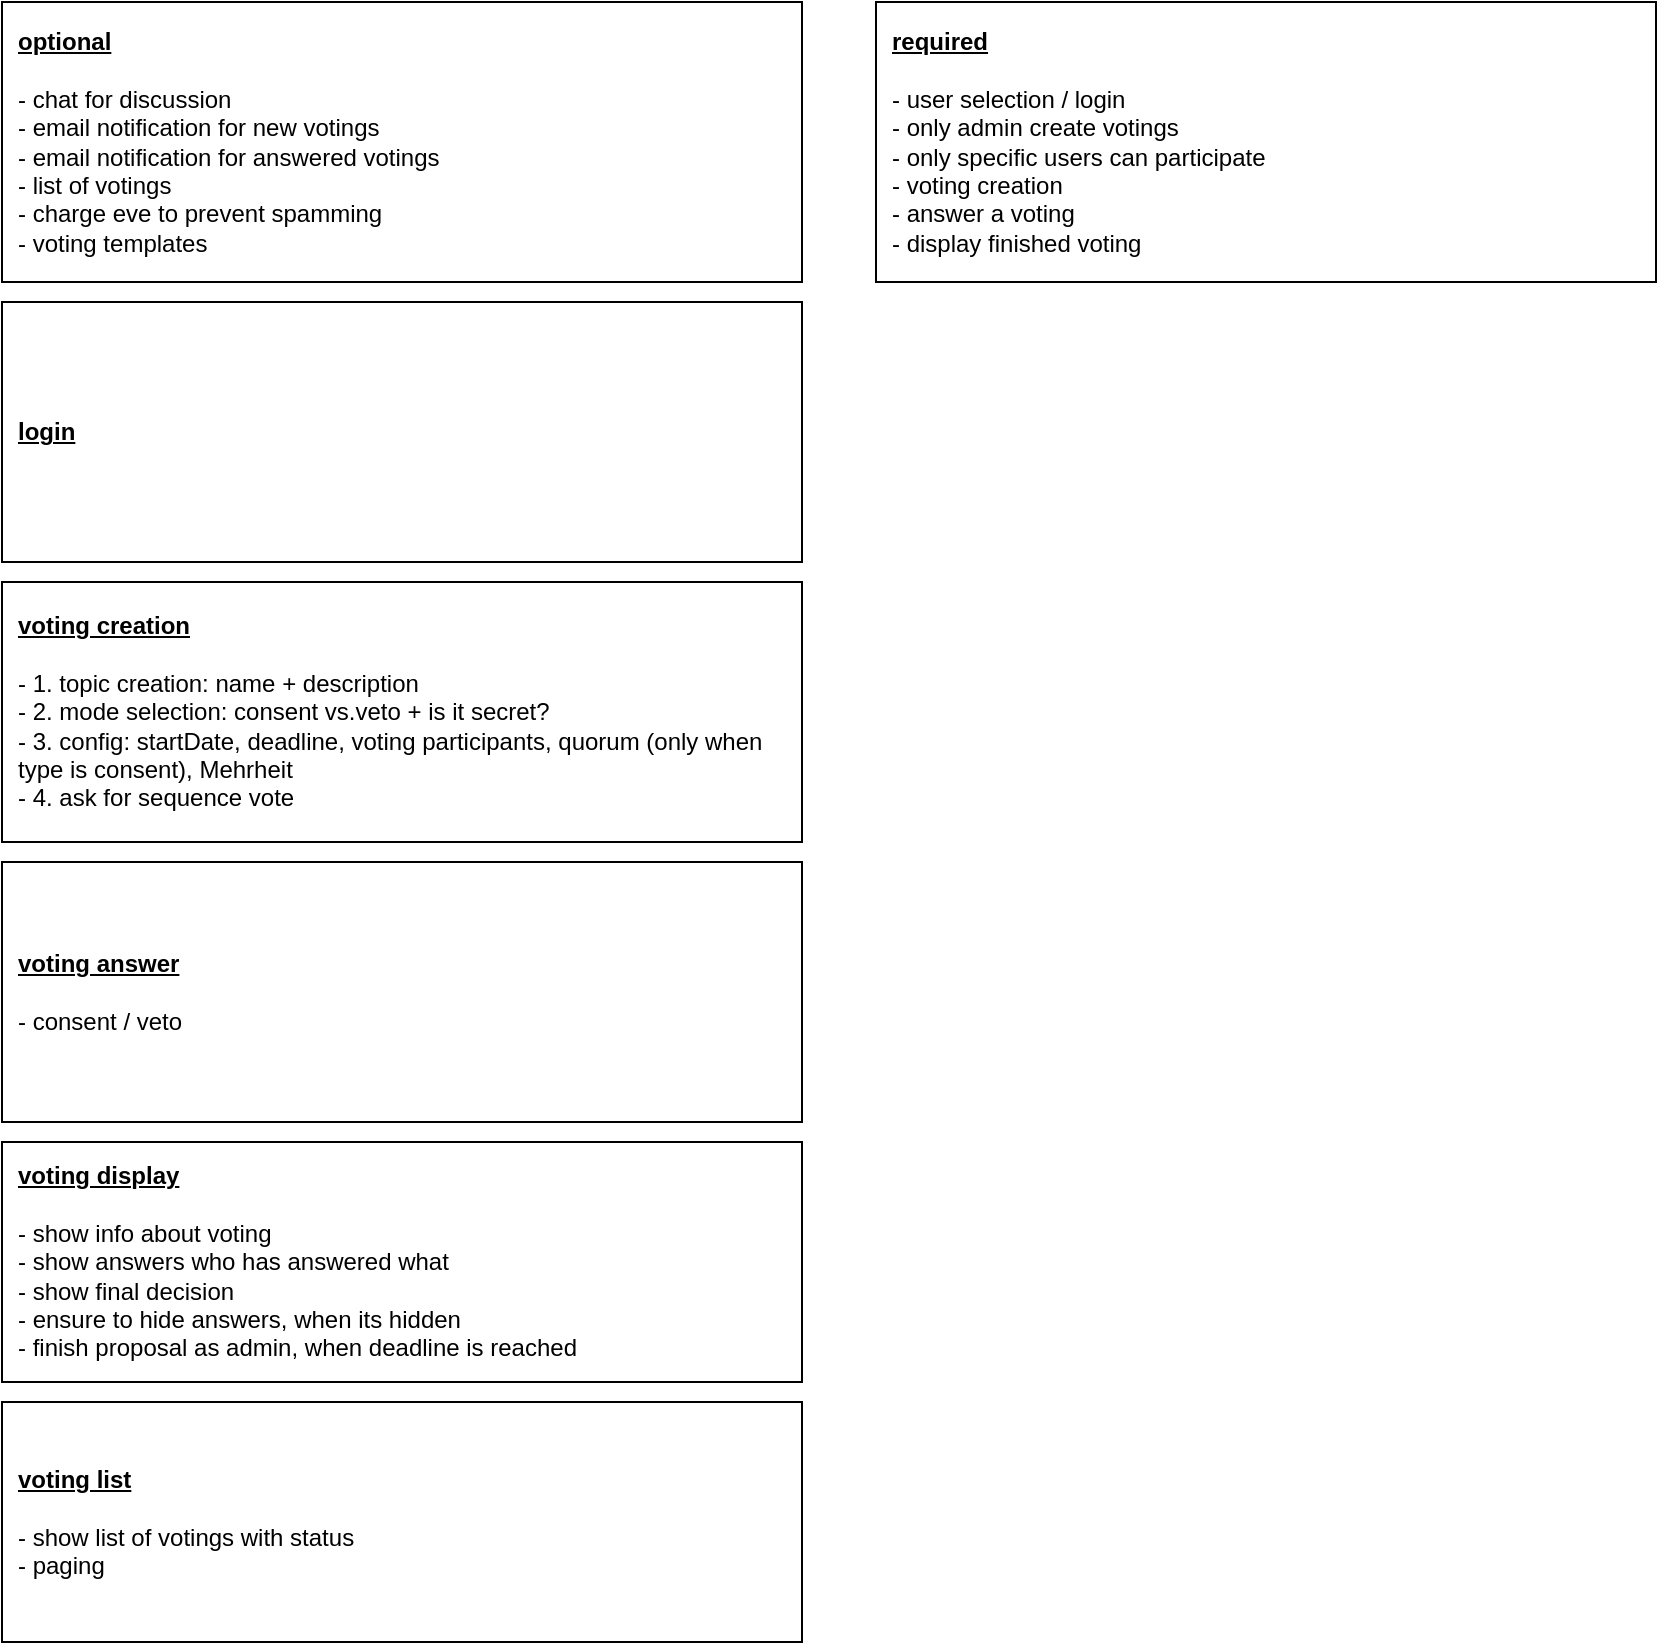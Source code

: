 <mxfile version="13.3.1" type="device"><diagram id="Rw4vXDrHziWwfXhIpViz" name="Notes"><mxGraphModel dx="653" dy="1237" grid="1" gridSize="10" guides="1" tooltips="1" connect="1" arrows="1" fold="1" page="1" pageScale="1" pageWidth="827" pageHeight="1169" math="0" shadow="0"><root><mxCell id="0"/><mxCell id="1" parent="0"/><mxCell id="a6bOffkRqr3aFZgugf-B-3" value="&lt;u&gt;&lt;b&gt;optional&lt;/b&gt;&lt;/u&gt;&lt;br&gt;&lt;br&gt;- chat for discussion&lt;br&gt;- email notification for new votings&lt;br&gt;- email notification for answered votings&lt;br&gt;- list of votings&lt;br&gt;- charge eve to prevent spamming&lt;br&gt;- voting templates" style="rounded=0;whiteSpace=wrap;html=1;align=left;spacing=8;" vertex="1" parent="1"><mxGeometry y="40" width="400" height="140" as="geometry"/></mxCell><mxCell id="a6bOffkRqr3aFZgugf-B-4" value="&lt;u&gt;&lt;b&gt;required&lt;/b&gt;&lt;/u&gt;&lt;br&gt;&lt;br&gt;- user selection / login&lt;br&gt;- only admin create votings&lt;br&gt;- only specific users can participate&lt;br&gt;- voting creation&lt;br&gt;- answer a voting&lt;br&gt;- display finished voting" style="rounded=0;whiteSpace=wrap;html=1;align=left;spacing=8;" vertex="1" parent="1"><mxGeometry x="437" y="40" width="390" height="140" as="geometry"/></mxCell><mxCell id="a6bOffkRqr3aFZgugf-B-5" value="&lt;u&gt;&lt;b&gt;voting creation&lt;/b&gt;&lt;/u&gt;&lt;br&gt;&lt;br&gt;- 1. topic creation: name + description&lt;br&gt;- 2. mode selection: consent vs.veto + is it secret?&lt;br&gt;- 3. config: startDate, deadline, voting participants, quorum (only when type is consent), Mehrheit&lt;br&gt;- 4. ask for&amp;nbsp;sequence vote" style="rounded=0;whiteSpace=wrap;html=1;align=left;spacing=8;" vertex="1" parent="1"><mxGeometry y="330" width="400" height="130" as="geometry"/></mxCell><mxCell id="a6bOffkRqr3aFZgugf-B-6" value="&lt;u&gt;&lt;b&gt;voting answer&lt;/b&gt;&lt;/u&gt;&lt;br&gt;&lt;br&gt;- consent / veto" style="rounded=0;whiteSpace=wrap;html=1;align=left;spacing=8;" vertex="1" parent="1"><mxGeometry y="470" width="400" height="130" as="geometry"/></mxCell><mxCell id="a6bOffkRqr3aFZgugf-B-7" value="&lt;u&gt;&lt;b&gt;voting display&lt;/b&gt;&lt;/u&gt;&lt;br&gt;&lt;br&gt;- show info about voting&lt;br&gt;- show answers who has answered what&lt;br&gt;- show final decision&lt;br&gt;- ensure to hide answers, when its hidden&lt;br&gt;- finish proposal as admin, when deadline is reached" style="rounded=0;whiteSpace=wrap;html=1;align=left;spacing=8;" vertex="1" parent="1"><mxGeometry y="610" width="400" height="120" as="geometry"/></mxCell><mxCell id="a6bOffkRqr3aFZgugf-B-8" value="&lt;u&gt;&lt;b&gt;voting list&lt;/b&gt;&lt;/u&gt;&lt;br&gt;&lt;br&gt;- show list of votings with status&lt;br&gt;- paging" style="rounded=0;whiteSpace=wrap;html=1;align=left;spacing=8;" vertex="1" parent="1"><mxGeometry y="740" width="400" height="120" as="geometry"/></mxCell><mxCell id="a6bOffkRqr3aFZgugf-B-9" value="&lt;b&gt;&lt;u&gt;login&lt;/u&gt;&lt;/b&gt;" style="rounded=0;whiteSpace=wrap;html=1;align=left;spacing=8;" vertex="1" parent="1"><mxGeometry y="190" width="400" height="130" as="geometry"/></mxCell></root></mxGraphModel></diagram></mxfile>